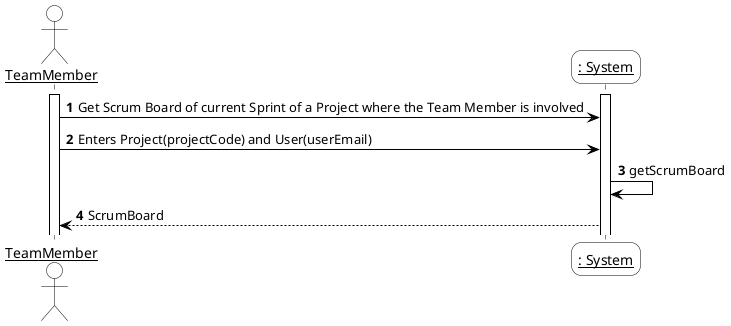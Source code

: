 @startuml
'https://plantuml.com/sequence-diagramskinparam sequenceArrowThickness 2
skinparam roundcorner 20
skinparam maxmessagesize 0
skinparam sequenceParticipant underline

skinparam sequence {
ArrowColor black
ActorBorderColor #black
LifeLineBorderColor black
LifeLineBackgroundColor white

ParticipantBorderColor black
ParticipantBackgroundColor #transparent
ParticipantFontName Aapex
ParticipantFontSize 14
ParticipantFontColor black

ActorBackgroundColor #transparent
ActorFontColor black
ActorFontSize 14
ActorFontName Aapex
}
autonumber
actor "TeamMember" as TM
participant ": System" as System
Activate TM
Activate System
TM -> System : Get Scrum Board of current Sprint of a Project where the Team Member is involved
TM -> System : Enters Project(projectCode) and User(userEmail)
System -> System : getScrumBoard
System --> TM : ScrumBoard

@enduml